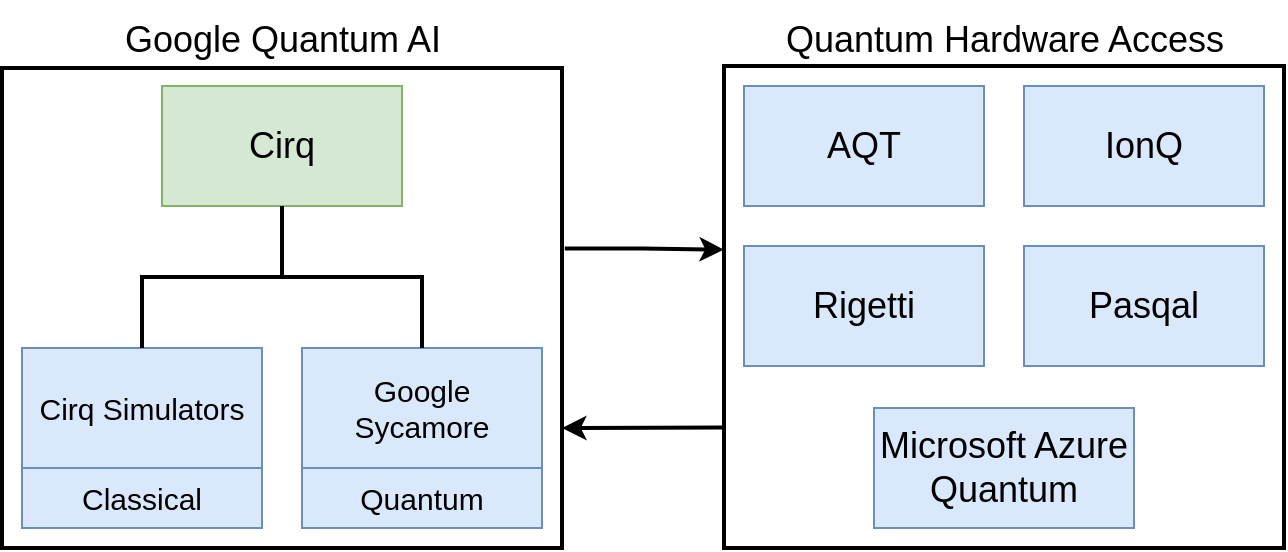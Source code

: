 <mxfile>
    <diagram id="rQidzDeL6LrUdPNr9FXQ" name="Page-1">
        <mxGraphModel dx="823" dy="709" grid="1" gridSize="10" guides="1" tooltips="1" connect="1" arrows="1" fold="1" page="1" pageScale="1" pageWidth="1169" pageHeight="827" math="0" shadow="0">
            <root>
                <mxCell id="0"/>
                <mxCell id="1" parent="0"/>
                <mxCell id="39" value="" style="group" vertex="1" connectable="0" parent="1">
                    <mxGeometry x="39" y="76" width="641" height="274" as="geometry"/>
                </mxCell>
                <mxCell id="20" value="&lt;span style=&quot;font-size: 18px;&quot;&gt;Quantum Hardware Access&lt;/span&gt;" style="text;html=1;align=center;verticalAlign=middle;resizable=0;points=[];autosize=1;strokeColor=none;fillColor=none;container=0;" parent="39" vertex="1">
                    <mxGeometry x="381" width="240" height="40" as="geometry"/>
                </mxCell>
                <mxCell id="15" value="" style="rounded=0;whiteSpace=wrap;html=1;fontSize=18;fillColor=none;strokeWidth=2;container=0;" parent="39" vertex="1">
                    <mxGeometry x="361" y="33" width="280" height="241" as="geometry"/>
                </mxCell>
                <mxCell id="6" value="&lt;font style=&quot;font-size: 18px;&quot;&gt;Pasqal&lt;/font&gt;" style="rounded=0;whiteSpace=wrap;html=1;fillColor=#dae8fc;strokeColor=#6c8ebf;container=0;" parent="39" vertex="1">
                    <mxGeometry x="511" y="123" width="120" height="60" as="geometry"/>
                </mxCell>
                <mxCell id="7" value="&lt;font style=&quot;font-size: 18px;&quot;&gt;IonQ&lt;/font&gt;" style="rounded=0;whiteSpace=wrap;html=1;fillColor=#dae8fc;strokeColor=#6c8ebf;container=0;" parent="39" vertex="1">
                    <mxGeometry x="511" y="43" width="120" height="60" as="geometry"/>
                </mxCell>
                <mxCell id="8" value="&lt;font style=&quot;font-size: 18px;&quot;&gt;AQT&lt;/font&gt;" style="rounded=0;whiteSpace=wrap;html=1;fillColor=#dae8fc;strokeColor=#6c8ebf;container=0;" parent="39" vertex="1">
                    <mxGeometry x="371" y="43" width="120" height="60" as="geometry"/>
                </mxCell>
                <mxCell id="9" value="&lt;font style=&quot;font-size: 18px;&quot;&gt;Rigetti&lt;/font&gt;" style="rounded=0;whiteSpace=wrap;html=1;fillColor=#dae8fc;strokeColor=#6c8ebf;container=0;" parent="39" vertex="1">
                    <mxGeometry x="371" y="123" width="120" height="60" as="geometry"/>
                </mxCell>
                <mxCell id="17" value="" style="rounded=0;whiteSpace=wrap;html=1;fontSize=18;fillColor=none;strokeWidth=2;container=0;" parent="39" vertex="1">
                    <mxGeometry y="34" width="280" height="240" as="geometry"/>
                </mxCell>
                <mxCell id="29" style="edgeStyle=orthogonalEdgeStyle;rounded=0;html=1;exitX=1.005;exitY=0.376;exitDx=0;exitDy=0;entryX=0;entryY=0.381;entryDx=0;entryDy=0;entryPerimeter=0;strokeWidth=2;fontSize=18;exitPerimeter=0;" parent="39" source="17" target="15" edge="1">
                    <mxGeometry relative="1" as="geometry"/>
                </mxCell>
                <mxCell id="31" style="rounded=0;html=1;exitX=0;exitY=0.75;exitDx=0;exitDy=0;entryX=1;entryY=0.75;entryDx=0;entryDy=0;strokeWidth=2;fontSize=18;" parent="39" source="15" target="17" edge="1">
                    <mxGeometry relative="1" as="geometry"/>
                </mxCell>
                <mxCell id="2" value="&lt;font style=&quot;font-size: 18px;&quot;&gt;Cirq&lt;/font&gt;" style="rounded=0;whiteSpace=wrap;html=1;fillColor=#d5e8d4;strokeColor=#82b366;container=0;" parent="39" vertex="1">
                    <mxGeometry x="80" y="43" width="120" height="60" as="geometry"/>
                </mxCell>
                <mxCell id="12" value="&lt;font style=&quot;font-size: 15px;&quot;&gt;Google Sycamore&lt;/font&gt;" style="rounded=0;whiteSpace=wrap;html=1;fillColor=#dae8fc;strokeColor=#6c8ebf;container=0;" parent="39" vertex="1">
                    <mxGeometry x="150" y="174" width="120" height="60" as="geometry"/>
                </mxCell>
                <mxCell id="38" style="edgeStyle=orthogonalEdgeStyle;rounded=0;html=1;exitX=0.5;exitY=1;exitDx=0;exitDy=0;entryX=0.5;entryY=0;entryDx=0;entryDy=0;strokeWidth=2;endArrow=none;endFill=0;" edge="1" parent="39" source="2" target="12">
                    <mxGeometry relative="1" as="geometry"/>
                </mxCell>
                <mxCell id="13" value="&lt;font style=&quot;font-size: 15px;&quot;&gt;Quantum&lt;/font&gt;" style="rounded=0;whiteSpace=wrap;html=1;fillColor=#dae8fc;strokeColor=#6c8ebf;container=0;" parent="39" vertex="1">
                    <mxGeometry x="150" y="234" width="120" height="30" as="geometry"/>
                </mxCell>
                <mxCell id="24" value="Google Quantum AI" style="text;html=1;align=center;verticalAlign=middle;resizable=0;points=[];autosize=1;strokeColor=none;fillColor=none;fontSize=18;container=0;" parent="39" vertex="1">
                    <mxGeometry x="50" width="180" height="40" as="geometry"/>
                </mxCell>
                <mxCell id="34" value="&lt;font style=&quot;font-size: 18px;&quot;&gt;Microsoft Azure Quantum&lt;/font&gt;" style="rounded=0;whiteSpace=wrap;html=1;fillColor=#dae8fc;strokeColor=#6c8ebf;container=0;" parent="39" vertex="1">
                    <mxGeometry x="436" y="204" width="130" height="60" as="geometry"/>
                </mxCell>
                <mxCell id="35" value="&lt;font style=&quot;font-size: 15px;&quot;&gt;Cirq Simulators&lt;/font&gt;" style="rounded=0;whiteSpace=wrap;html=1;fillColor=#dae8fc;strokeColor=#6c8ebf;container=0;" vertex="1" parent="39">
                    <mxGeometry x="10" y="174" width="120" height="60" as="geometry"/>
                </mxCell>
                <mxCell id="37" style="edgeStyle=orthogonalEdgeStyle;html=1;exitX=0.5;exitY=1;exitDx=0;exitDy=0;entryX=0.5;entryY=0;entryDx=0;entryDy=0;rounded=0;strokeWidth=2;endArrow=none;endFill=0;" edge="1" parent="39" source="2" target="35">
                    <mxGeometry relative="1" as="geometry"/>
                </mxCell>
                <mxCell id="36" value="&lt;font style=&quot;font-size: 15px;&quot;&gt;Classical&lt;/font&gt;" style="rounded=0;whiteSpace=wrap;html=1;fillColor=#dae8fc;strokeColor=#6c8ebf;container=0;" vertex="1" parent="39">
                    <mxGeometry x="10" y="234" width="120" height="30" as="geometry"/>
                </mxCell>
            </root>
        </mxGraphModel>
    </diagram>
</mxfile>